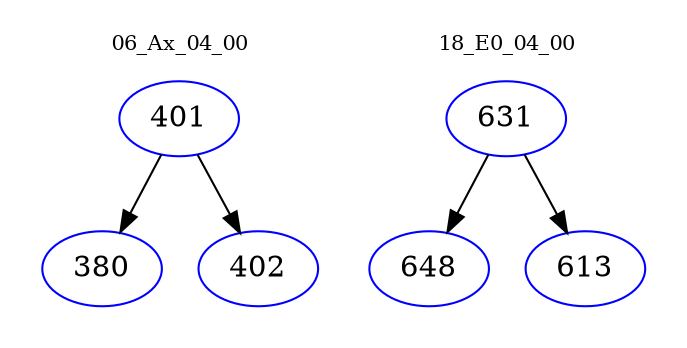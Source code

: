 digraph{
subgraph cluster_0 {
color = white
label = "06_Ax_04_00";
fontsize=10;
T0_401 [label="401", color="blue"]
T0_401 -> T0_380 [color="black"]
T0_380 [label="380", color="blue"]
T0_401 -> T0_402 [color="black"]
T0_402 [label="402", color="blue"]
}
subgraph cluster_1 {
color = white
label = "18_E0_04_00";
fontsize=10;
T1_631 [label="631", color="blue"]
T1_631 -> T1_648 [color="black"]
T1_648 [label="648", color="blue"]
T1_631 -> T1_613 [color="black"]
T1_613 [label="613", color="blue"]
}
}
